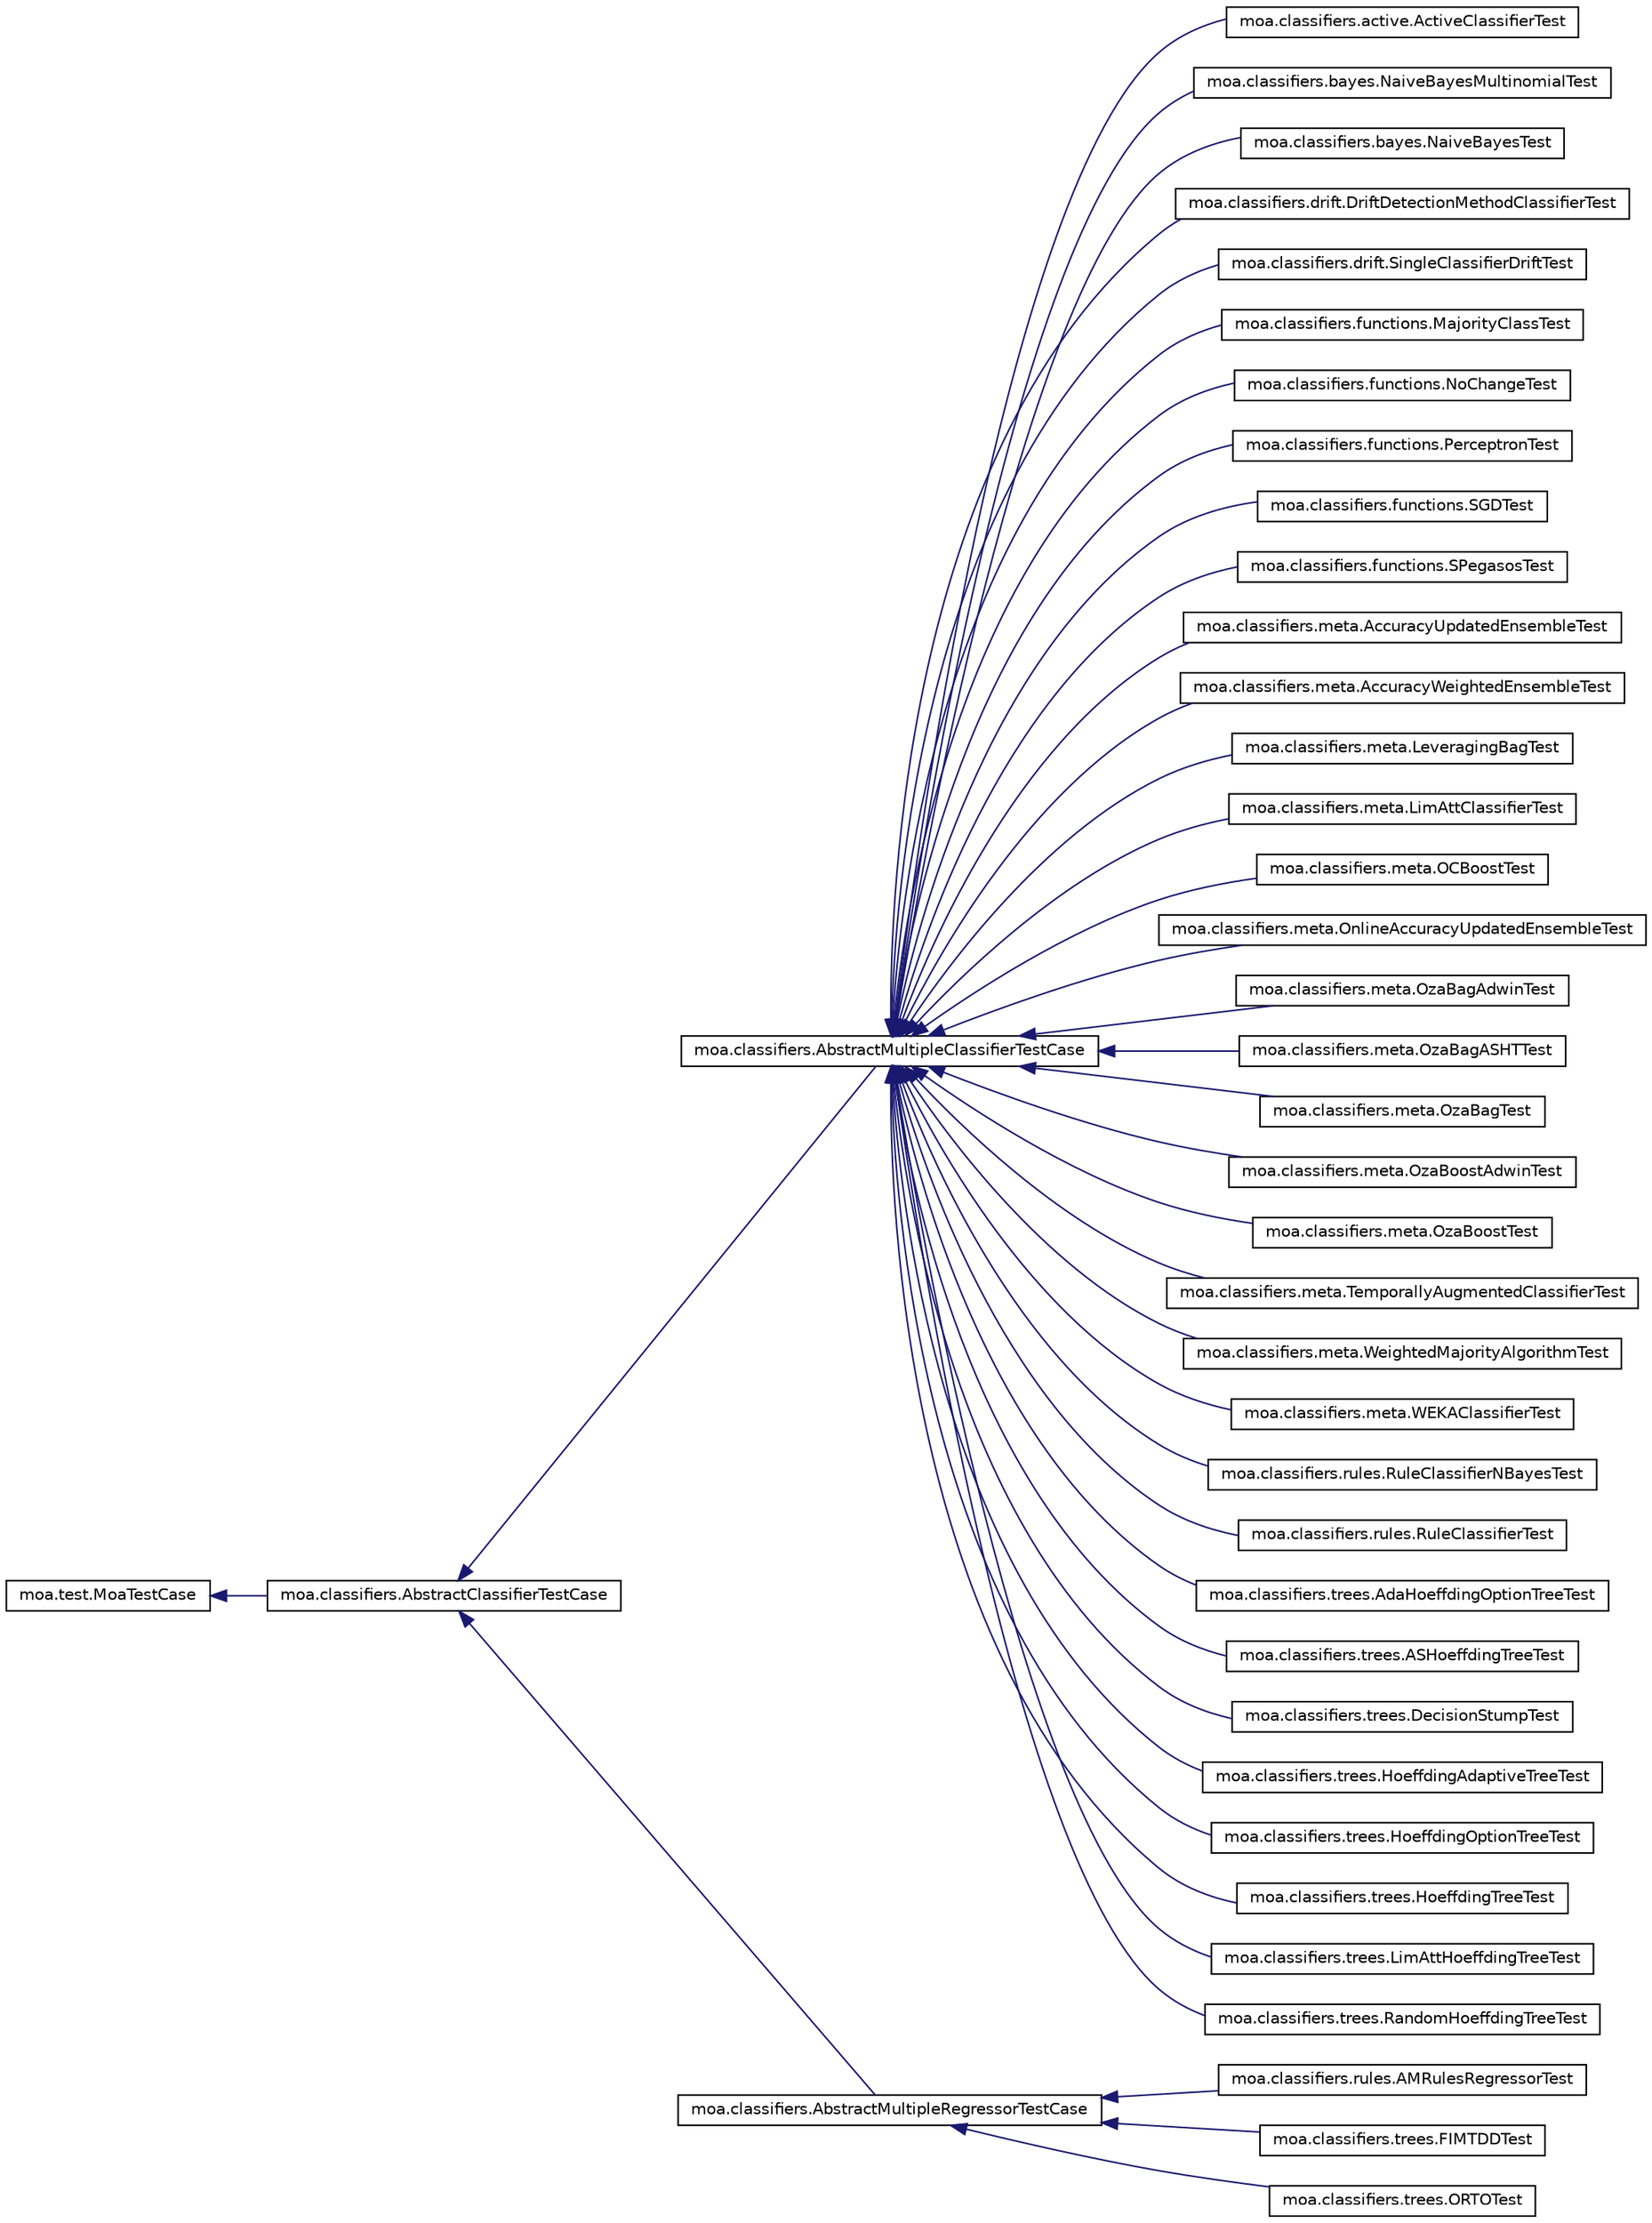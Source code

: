digraph G
{
  edge [fontname="Helvetica",fontsize="10",labelfontname="Helvetica",labelfontsize="10"];
  node [fontname="Helvetica",fontsize="10",shape=record];
  rankdir=LR;
  Node1 [label="moa.test.MoaTestCase",height=0.2,width=0.4,color="black", fillcolor="white", style="filled",URL="$classmoa_1_1test_1_1MoaTestCase.html",tooltip="Ancestor for all test cases."];
  Node1 -> Node2 [dir=back,color="midnightblue",fontsize="10",style="solid",fontname="Helvetica"];
  Node2 [label="moa.classifiers.AbstractClassifierTestCase",height=0.2,width=0.4,color="black", fillcolor="white", style="filled",URL="$classmoa_1_1classifiers_1_1AbstractClassifierTestCase.html",tooltip="Ancestor for all classifier test cases."];
  Node2 -> Node3 [dir=back,color="midnightblue",fontsize="10",style="solid",fontname="Helvetica"];
  Node3 [label="moa.classifiers.AbstractMultipleClassifierTestCase",height=0.2,width=0.4,color="black", fillcolor="white", style="filled",URL="$classmoa_1_1classifiers_1_1AbstractMultipleClassifierTestCase.html",tooltip="Ancestor that defines a setting to test a classifier several times with different..."];
  Node3 -> Node4 [dir=back,color="midnightblue",fontsize="10",style="solid",fontname="Helvetica"];
  Node4 [label="moa.classifiers.active.ActiveClassifierTest",height=0.2,width=0.4,color="black", fillcolor="white", style="filled",URL="$classmoa_1_1classifiers_1_1active_1_1ActiveClassifierTest.html",tooltip="Tests the ActiveClassifier classifier."];
  Node3 -> Node5 [dir=back,color="midnightblue",fontsize="10",style="solid",fontname="Helvetica"];
  Node5 [label="moa.classifiers.bayes.NaiveBayesMultinomialTest",height=0.2,width=0.4,color="black", fillcolor="white", style="filled",URL="$classmoa_1_1classifiers_1_1bayes_1_1NaiveBayesMultinomialTest.html",tooltip="Tests the NaiveBayesMultinomial classifier."];
  Node3 -> Node6 [dir=back,color="midnightblue",fontsize="10",style="solid",fontname="Helvetica"];
  Node6 [label="moa.classifiers.bayes.NaiveBayesTest",height=0.2,width=0.4,color="black", fillcolor="white", style="filled",URL="$classmoa_1_1classifiers_1_1bayes_1_1NaiveBayesTest.html",tooltip="Tests the NaiveBayes classifier."];
  Node3 -> Node7 [dir=back,color="midnightblue",fontsize="10",style="solid",fontname="Helvetica"];
  Node7 [label="moa.classifiers.drift.DriftDetectionMethodClassifierTest",height=0.2,width=0.4,color="black", fillcolor="white", style="filled",URL="$classmoa_1_1classifiers_1_1drift_1_1DriftDetectionMethodClassifierTest.html",tooltip="Tests the DriftDetectionMethodClassifier classifier."];
  Node3 -> Node8 [dir=back,color="midnightblue",fontsize="10",style="solid",fontname="Helvetica"];
  Node8 [label="moa.classifiers.drift.SingleClassifierDriftTest",height=0.2,width=0.4,color="black", fillcolor="white", style="filled",URL="$classmoa_1_1classifiers_1_1drift_1_1SingleClassifierDriftTest.html",tooltip="Tests the SingleClassifierDrift classifier."];
  Node3 -> Node9 [dir=back,color="midnightblue",fontsize="10",style="solid",fontname="Helvetica"];
  Node9 [label="moa.classifiers.functions.MajorityClassTest",height=0.2,width=0.4,color="black", fillcolor="white", style="filled",URL="$classmoa_1_1classifiers_1_1functions_1_1MajorityClassTest.html",tooltip="Tests the MajorityClass classifier."];
  Node3 -> Node10 [dir=back,color="midnightblue",fontsize="10",style="solid",fontname="Helvetica"];
  Node10 [label="moa.classifiers.functions.NoChangeTest",height=0.2,width=0.4,color="black", fillcolor="white", style="filled",URL="$classmoa_1_1classifiers_1_1functions_1_1NoChangeTest.html",tooltip="Tests the NoChange classifier."];
  Node3 -> Node11 [dir=back,color="midnightblue",fontsize="10",style="solid",fontname="Helvetica"];
  Node11 [label="moa.classifiers.functions.PerceptronTest",height=0.2,width=0.4,color="black", fillcolor="white", style="filled",URL="$classmoa_1_1classifiers_1_1functions_1_1PerceptronTest.html",tooltip="Tests the Perceptron classifier."];
  Node3 -> Node12 [dir=back,color="midnightblue",fontsize="10",style="solid",fontname="Helvetica"];
  Node12 [label="moa.classifiers.functions.SGDTest",height=0.2,width=0.4,color="black", fillcolor="white", style="filled",URL="$classmoa_1_1classifiers_1_1functions_1_1SGDTest.html",tooltip="Tests the SGD classifier."];
  Node3 -> Node13 [dir=back,color="midnightblue",fontsize="10",style="solid",fontname="Helvetica"];
  Node13 [label="moa.classifiers.functions.SPegasosTest",height=0.2,width=0.4,color="black", fillcolor="white", style="filled",URL="$classmoa_1_1classifiers_1_1functions_1_1SPegasosTest.html",tooltip="Tests the SPegasos classifier."];
  Node3 -> Node14 [dir=back,color="midnightblue",fontsize="10",style="solid",fontname="Helvetica"];
  Node14 [label="moa.classifiers.meta.AccuracyUpdatedEnsembleTest",height=0.2,width=0.4,color="black", fillcolor="white", style="filled",URL="$classmoa_1_1classifiers_1_1meta_1_1AccuracyUpdatedEnsembleTest.html",tooltip="Tests the AccuracyUpdatedEnsemble classifier."];
  Node3 -> Node15 [dir=back,color="midnightblue",fontsize="10",style="solid",fontname="Helvetica"];
  Node15 [label="moa.classifiers.meta.AccuracyWeightedEnsembleTest",height=0.2,width=0.4,color="black", fillcolor="white", style="filled",URL="$classmoa_1_1classifiers_1_1meta_1_1AccuracyWeightedEnsembleTest.html",tooltip="Tests the AccuracyWeightedEnsemble classifier."];
  Node3 -> Node16 [dir=back,color="midnightblue",fontsize="10",style="solid",fontname="Helvetica"];
  Node16 [label="moa.classifiers.meta.LeveragingBagTest",height=0.2,width=0.4,color="black", fillcolor="white", style="filled",URL="$classmoa_1_1classifiers_1_1meta_1_1LeveragingBagTest.html",tooltip="Tests the LeveragingBag classifier."];
  Node3 -> Node17 [dir=back,color="midnightblue",fontsize="10",style="solid",fontname="Helvetica"];
  Node17 [label="moa.classifiers.meta.LimAttClassifierTest",height=0.2,width=0.4,color="black", fillcolor="white", style="filled",URL="$classmoa_1_1classifiers_1_1meta_1_1LimAttClassifierTest.html",tooltip="Tests the LimAttClassifier classifier."];
  Node3 -> Node18 [dir=back,color="midnightblue",fontsize="10",style="solid",fontname="Helvetica"];
  Node18 [label="moa.classifiers.meta.OCBoostTest",height=0.2,width=0.4,color="black", fillcolor="white", style="filled",URL="$classmoa_1_1classifiers_1_1meta_1_1OCBoostTest.html",tooltip="Tests the OCBoost classifier."];
  Node3 -> Node19 [dir=back,color="midnightblue",fontsize="10",style="solid",fontname="Helvetica"];
  Node19 [label="moa.classifiers.meta.OnlineAccuracyUpdatedEnsembleTest",height=0.2,width=0.4,color="black", fillcolor="white", style="filled",URL="$classmoa_1_1classifiers_1_1meta_1_1OnlineAccuracyUpdatedEnsembleTest.html",tooltip="Tests the OnlineAccuracyUpdatedEnsemble classifier."];
  Node3 -> Node20 [dir=back,color="midnightblue",fontsize="10",style="solid",fontname="Helvetica"];
  Node20 [label="moa.classifiers.meta.OzaBagAdwinTest",height=0.2,width=0.4,color="black", fillcolor="white", style="filled",URL="$classmoa_1_1classifiers_1_1meta_1_1OzaBagAdwinTest.html",tooltip="Tests the OzaBagAdwin classifier."];
  Node3 -> Node21 [dir=back,color="midnightblue",fontsize="10",style="solid",fontname="Helvetica"];
  Node21 [label="moa.classifiers.meta.OzaBagASHTTest",height=0.2,width=0.4,color="black", fillcolor="white", style="filled",URL="$classmoa_1_1classifiers_1_1meta_1_1OzaBagASHTTest.html",tooltip="Tests the OzaBagASHT classifier."];
  Node3 -> Node22 [dir=back,color="midnightblue",fontsize="10",style="solid",fontname="Helvetica"];
  Node22 [label="moa.classifiers.meta.OzaBagTest",height=0.2,width=0.4,color="black", fillcolor="white", style="filled",URL="$classmoa_1_1classifiers_1_1meta_1_1OzaBagTest.html",tooltip="Tests the OzaBag classifier."];
  Node3 -> Node23 [dir=back,color="midnightblue",fontsize="10",style="solid",fontname="Helvetica"];
  Node23 [label="moa.classifiers.meta.OzaBoostAdwinTest",height=0.2,width=0.4,color="black", fillcolor="white", style="filled",URL="$classmoa_1_1classifiers_1_1meta_1_1OzaBoostAdwinTest.html",tooltip="Tests the OzaBoostAdwin classifier."];
  Node3 -> Node24 [dir=back,color="midnightblue",fontsize="10",style="solid",fontname="Helvetica"];
  Node24 [label="moa.classifiers.meta.OzaBoostTest",height=0.2,width=0.4,color="black", fillcolor="white", style="filled",URL="$classmoa_1_1classifiers_1_1meta_1_1OzaBoostTest.html",tooltip="Tests the OzaBoost classifier."];
  Node3 -> Node25 [dir=back,color="midnightblue",fontsize="10",style="solid",fontname="Helvetica"];
  Node25 [label="moa.classifiers.meta.TemporallyAugmentedClassifierTest",height=0.2,width=0.4,color="black", fillcolor="white", style="filled",URL="$classmoa_1_1classifiers_1_1meta_1_1TemporallyAugmentedClassifierTest.html",tooltip="Tests the TemporallyAugmentedClassifier classifier."];
  Node3 -> Node26 [dir=back,color="midnightblue",fontsize="10",style="solid",fontname="Helvetica"];
  Node26 [label="moa.classifiers.meta.WeightedMajorityAlgorithmTest",height=0.2,width=0.4,color="black", fillcolor="white", style="filled",URL="$classmoa_1_1classifiers_1_1meta_1_1WeightedMajorityAlgorithmTest.html",tooltip="Tests the WeightedMajorityAlgorithm classifier."];
  Node3 -> Node27 [dir=back,color="midnightblue",fontsize="10",style="solid",fontname="Helvetica"];
  Node27 [label="moa.classifiers.meta.WEKAClassifierTest",height=0.2,width=0.4,color="black", fillcolor="white", style="filled",URL="$classmoa_1_1classifiers_1_1meta_1_1WEKAClassifierTest.html",tooltip="Tests the WEKAClassifier classifier."];
  Node3 -> Node28 [dir=back,color="midnightblue",fontsize="10",style="solid",fontname="Helvetica"];
  Node28 [label="moa.classifiers.rules.RuleClassifierNBayesTest",height=0.2,width=0.4,color="black", fillcolor="white", style="filled",URL="$classmoa_1_1classifiers_1_1rules_1_1RuleClassifierNBayesTest.html",tooltip="Tests the RuleClassifierNBayes classifier."];
  Node3 -> Node29 [dir=back,color="midnightblue",fontsize="10",style="solid",fontname="Helvetica"];
  Node29 [label="moa.classifiers.rules.RuleClassifierTest",height=0.2,width=0.4,color="black", fillcolor="white", style="filled",URL="$classmoa_1_1classifiers_1_1rules_1_1RuleClassifierTest.html",tooltip="Tests the RuleClassifier classifier."];
  Node3 -> Node30 [dir=back,color="midnightblue",fontsize="10",style="solid",fontname="Helvetica"];
  Node30 [label="moa.classifiers.trees.AdaHoeffdingOptionTreeTest",height=0.2,width=0.4,color="black", fillcolor="white", style="filled",URL="$classmoa_1_1classifiers_1_1trees_1_1AdaHoeffdingOptionTreeTest.html",tooltip="Tests the AdaHoeffdingOptionTree classifier."];
  Node3 -> Node31 [dir=back,color="midnightblue",fontsize="10",style="solid",fontname="Helvetica"];
  Node31 [label="moa.classifiers.trees.ASHoeffdingTreeTest",height=0.2,width=0.4,color="black", fillcolor="white", style="filled",URL="$classmoa_1_1classifiers_1_1trees_1_1ASHoeffdingTreeTest.html",tooltip="Tests the ASHoeffdingTree classifier."];
  Node3 -> Node32 [dir=back,color="midnightblue",fontsize="10",style="solid",fontname="Helvetica"];
  Node32 [label="moa.classifiers.trees.DecisionStumpTest",height=0.2,width=0.4,color="black", fillcolor="white", style="filled",URL="$classmoa_1_1classifiers_1_1trees_1_1DecisionStumpTest.html",tooltip="Tests the DecisionStump classifier."];
  Node3 -> Node33 [dir=back,color="midnightblue",fontsize="10",style="solid",fontname="Helvetica"];
  Node33 [label="moa.classifiers.trees.HoeffdingAdaptiveTreeTest",height=0.2,width=0.4,color="black", fillcolor="white", style="filled",URL="$classmoa_1_1classifiers_1_1trees_1_1HoeffdingAdaptiveTreeTest.html",tooltip="Tests the HoeffdingAdaptiveTree classifier."];
  Node3 -> Node34 [dir=back,color="midnightblue",fontsize="10",style="solid",fontname="Helvetica"];
  Node34 [label="moa.classifiers.trees.HoeffdingOptionTreeTest",height=0.2,width=0.4,color="black", fillcolor="white", style="filled",URL="$classmoa_1_1classifiers_1_1trees_1_1HoeffdingOptionTreeTest.html",tooltip="Tests the HoeffdingOptionTree classifier."];
  Node3 -> Node35 [dir=back,color="midnightblue",fontsize="10",style="solid",fontname="Helvetica"];
  Node35 [label="moa.classifiers.trees.HoeffdingTreeTest",height=0.2,width=0.4,color="black", fillcolor="white", style="filled",URL="$classmoa_1_1classifiers_1_1trees_1_1HoeffdingTreeTest.html",tooltip="Tests the HoeffdingTree classifier."];
  Node3 -> Node36 [dir=back,color="midnightblue",fontsize="10",style="solid",fontname="Helvetica"];
  Node36 [label="moa.classifiers.trees.LimAttHoeffdingTreeTest",height=0.2,width=0.4,color="black", fillcolor="white", style="filled",URL="$classmoa_1_1classifiers_1_1trees_1_1LimAttHoeffdingTreeTest.html",tooltip="Tests the LimAttHoeffdingTree classifier."];
  Node3 -> Node37 [dir=back,color="midnightblue",fontsize="10",style="solid",fontname="Helvetica"];
  Node37 [label="moa.classifiers.trees.RandomHoeffdingTreeTest",height=0.2,width=0.4,color="black", fillcolor="white", style="filled",URL="$classmoa_1_1classifiers_1_1trees_1_1RandomHoeffdingTreeTest.html",tooltip="Tests the RandomHoeffdingTree classifier."];
  Node2 -> Node38 [dir=back,color="midnightblue",fontsize="10",style="solid",fontname="Helvetica"];
  Node38 [label="moa.classifiers.AbstractMultipleRegressorTestCase",height=0.2,width=0.4,color="black", fillcolor="white", style="filled",URL="$classmoa_1_1classifiers_1_1AbstractMultipleRegressorTestCase.html",tooltip="Ancestor that defines a setting to test a classifier several times with different..."];
  Node38 -> Node39 [dir=back,color="midnightblue",fontsize="10",style="solid",fontname="Helvetica"];
  Node39 [label="moa.classifiers.rules.AMRulesRegressorTest",height=0.2,width=0.4,color="black", fillcolor="white", style="filled",URL="$classmoa_1_1classifiers_1_1rules_1_1AMRulesRegressorTest.html",tooltip="Tests the AMRulesRegressor classifier."];
  Node38 -> Node40 [dir=back,color="midnightblue",fontsize="10",style="solid",fontname="Helvetica"];
  Node40 [label="moa.classifiers.trees.FIMTDDTest",height=0.2,width=0.4,color="black", fillcolor="white", style="filled",URL="$classmoa_1_1classifiers_1_1trees_1_1FIMTDDTest.html",tooltip="Tests the FIMTDD classifier."];
  Node38 -> Node41 [dir=back,color="midnightblue",fontsize="10",style="solid",fontname="Helvetica"];
  Node41 [label="moa.classifiers.trees.ORTOTest",height=0.2,width=0.4,color="black", fillcolor="white", style="filled",URL="$classmoa_1_1classifiers_1_1trees_1_1ORTOTest.html",tooltip="Tests the ORTO classifier."];
}
